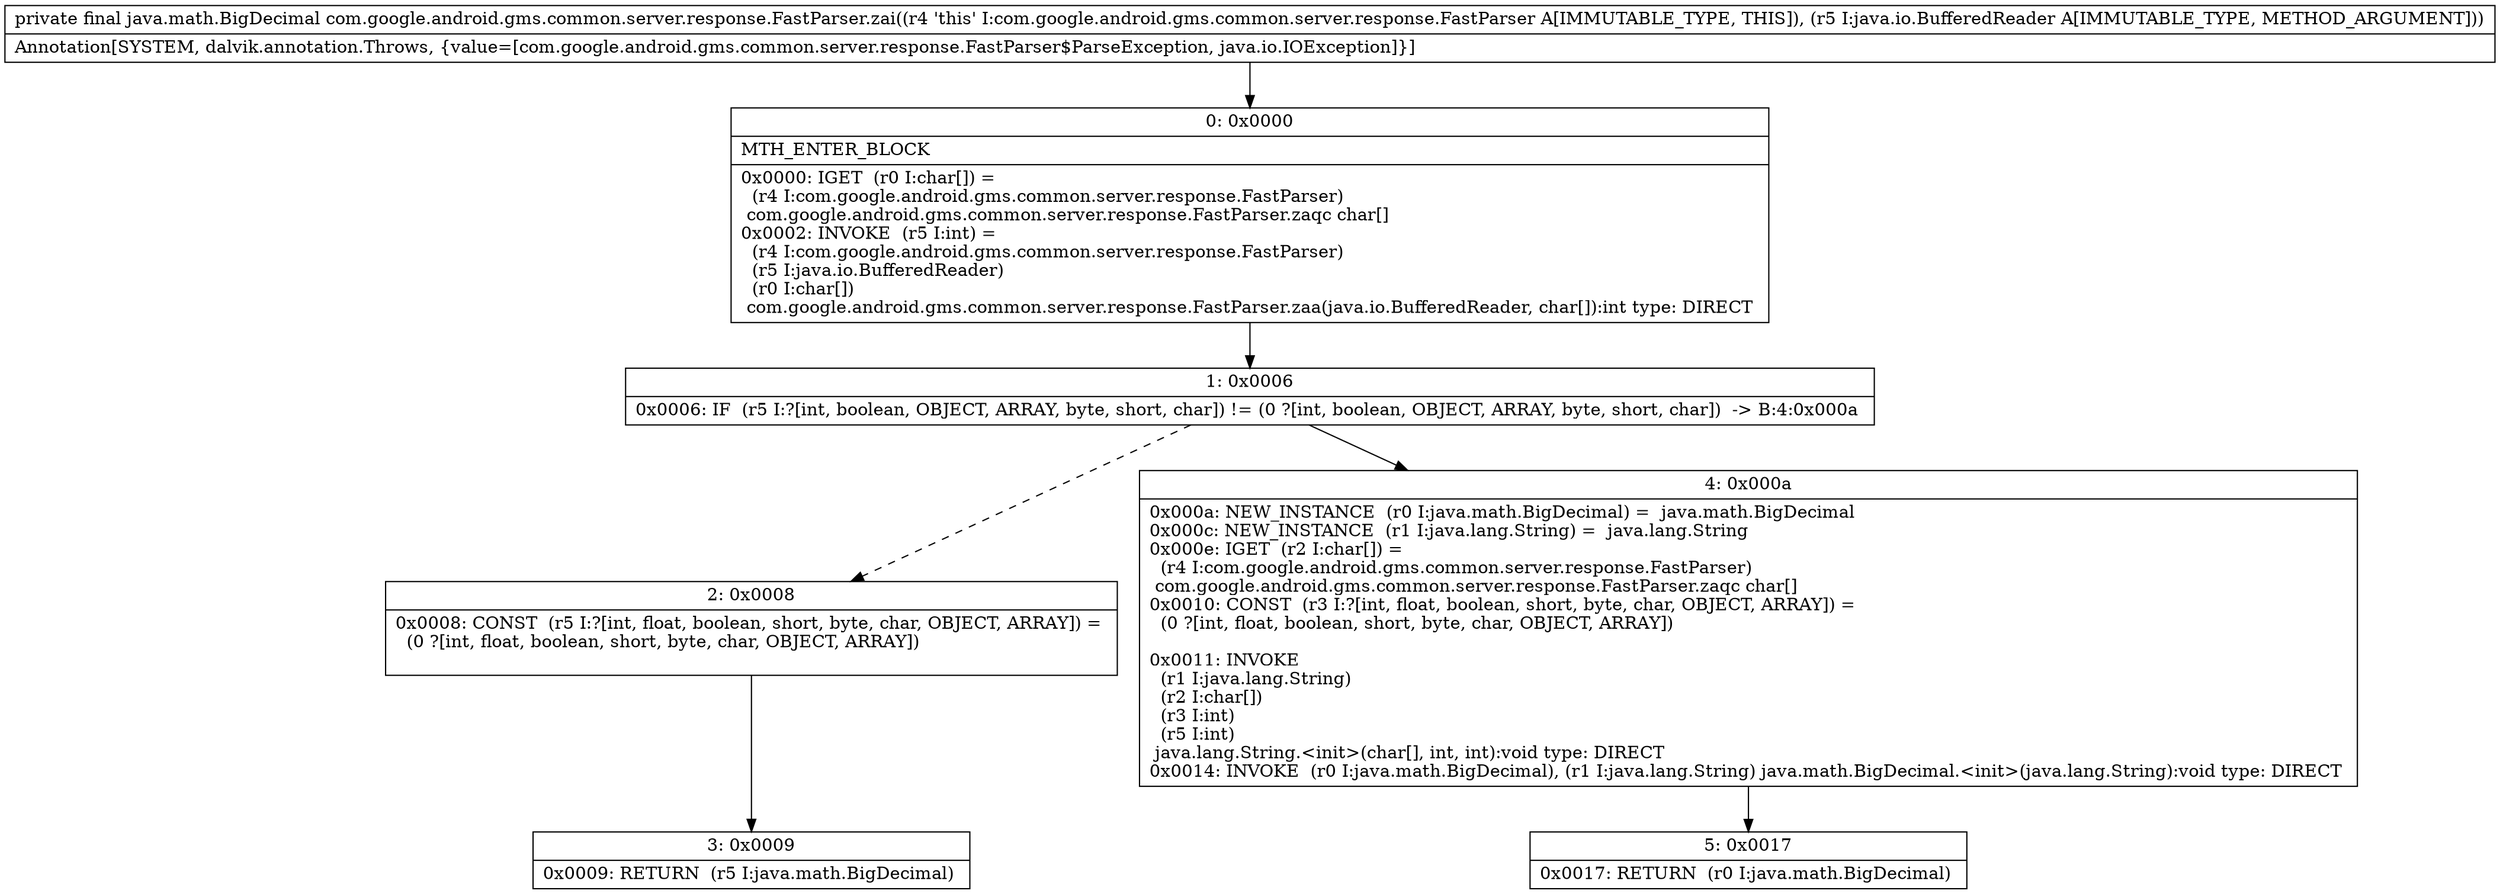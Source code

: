 digraph "CFG forcom.google.android.gms.common.server.response.FastParser.zai(Ljava\/io\/BufferedReader;)Ljava\/math\/BigDecimal;" {
Node_0 [shape=record,label="{0\:\ 0x0000|MTH_ENTER_BLOCK\l|0x0000: IGET  (r0 I:char[]) = \l  (r4 I:com.google.android.gms.common.server.response.FastParser)\l com.google.android.gms.common.server.response.FastParser.zaqc char[] \l0x0002: INVOKE  (r5 I:int) = \l  (r4 I:com.google.android.gms.common.server.response.FastParser)\l  (r5 I:java.io.BufferedReader)\l  (r0 I:char[])\l com.google.android.gms.common.server.response.FastParser.zaa(java.io.BufferedReader, char[]):int type: DIRECT \l}"];
Node_1 [shape=record,label="{1\:\ 0x0006|0x0006: IF  (r5 I:?[int, boolean, OBJECT, ARRAY, byte, short, char]) != (0 ?[int, boolean, OBJECT, ARRAY, byte, short, char])  \-\> B:4:0x000a \l}"];
Node_2 [shape=record,label="{2\:\ 0x0008|0x0008: CONST  (r5 I:?[int, float, boolean, short, byte, char, OBJECT, ARRAY]) = \l  (0 ?[int, float, boolean, short, byte, char, OBJECT, ARRAY])\l \l}"];
Node_3 [shape=record,label="{3\:\ 0x0009|0x0009: RETURN  (r5 I:java.math.BigDecimal) \l}"];
Node_4 [shape=record,label="{4\:\ 0x000a|0x000a: NEW_INSTANCE  (r0 I:java.math.BigDecimal) =  java.math.BigDecimal \l0x000c: NEW_INSTANCE  (r1 I:java.lang.String) =  java.lang.String \l0x000e: IGET  (r2 I:char[]) = \l  (r4 I:com.google.android.gms.common.server.response.FastParser)\l com.google.android.gms.common.server.response.FastParser.zaqc char[] \l0x0010: CONST  (r3 I:?[int, float, boolean, short, byte, char, OBJECT, ARRAY]) = \l  (0 ?[int, float, boolean, short, byte, char, OBJECT, ARRAY])\l \l0x0011: INVOKE  \l  (r1 I:java.lang.String)\l  (r2 I:char[])\l  (r3 I:int)\l  (r5 I:int)\l java.lang.String.\<init\>(char[], int, int):void type: DIRECT \l0x0014: INVOKE  (r0 I:java.math.BigDecimal), (r1 I:java.lang.String) java.math.BigDecimal.\<init\>(java.lang.String):void type: DIRECT \l}"];
Node_5 [shape=record,label="{5\:\ 0x0017|0x0017: RETURN  (r0 I:java.math.BigDecimal) \l}"];
MethodNode[shape=record,label="{private final java.math.BigDecimal com.google.android.gms.common.server.response.FastParser.zai((r4 'this' I:com.google.android.gms.common.server.response.FastParser A[IMMUTABLE_TYPE, THIS]), (r5 I:java.io.BufferedReader A[IMMUTABLE_TYPE, METHOD_ARGUMENT]))  | Annotation[SYSTEM, dalvik.annotation.Throws, \{value=[com.google.android.gms.common.server.response.FastParser$ParseException, java.io.IOException]\}]\l}"];
MethodNode -> Node_0;
Node_0 -> Node_1;
Node_1 -> Node_2[style=dashed];
Node_1 -> Node_4;
Node_2 -> Node_3;
Node_4 -> Node_5;
}

